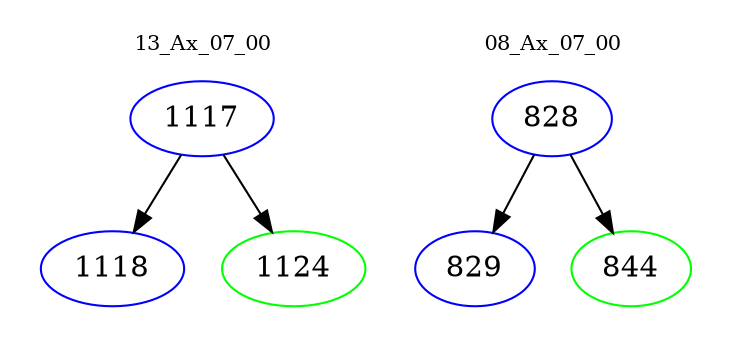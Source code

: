 digraph{
subgraph cluster_0 {
color = white
label = "13_Ax_07_00";
fontsize=10;
T0_1117 [label="1117", color="blue"]
T0_1117 -> T0_1118 [color="black"]
T0_1118 [label="1118", color="blue"]
T0_1117 -> T0_1124 [color="black"]
T0_1124 [label="1124", color="green"]
}
subgraph cluster_1 {
color = white
label = "08_Ax_07_00";
fontsize=10;
T1_828 [label="828", color="blue"]
T1_828 -> T1_829 [color="black"]
T1_829 [label="829", color="blue"]
T1_828 -> T1_844 [color="black"]
T1_844 [label="844", color="green"]
}
}
